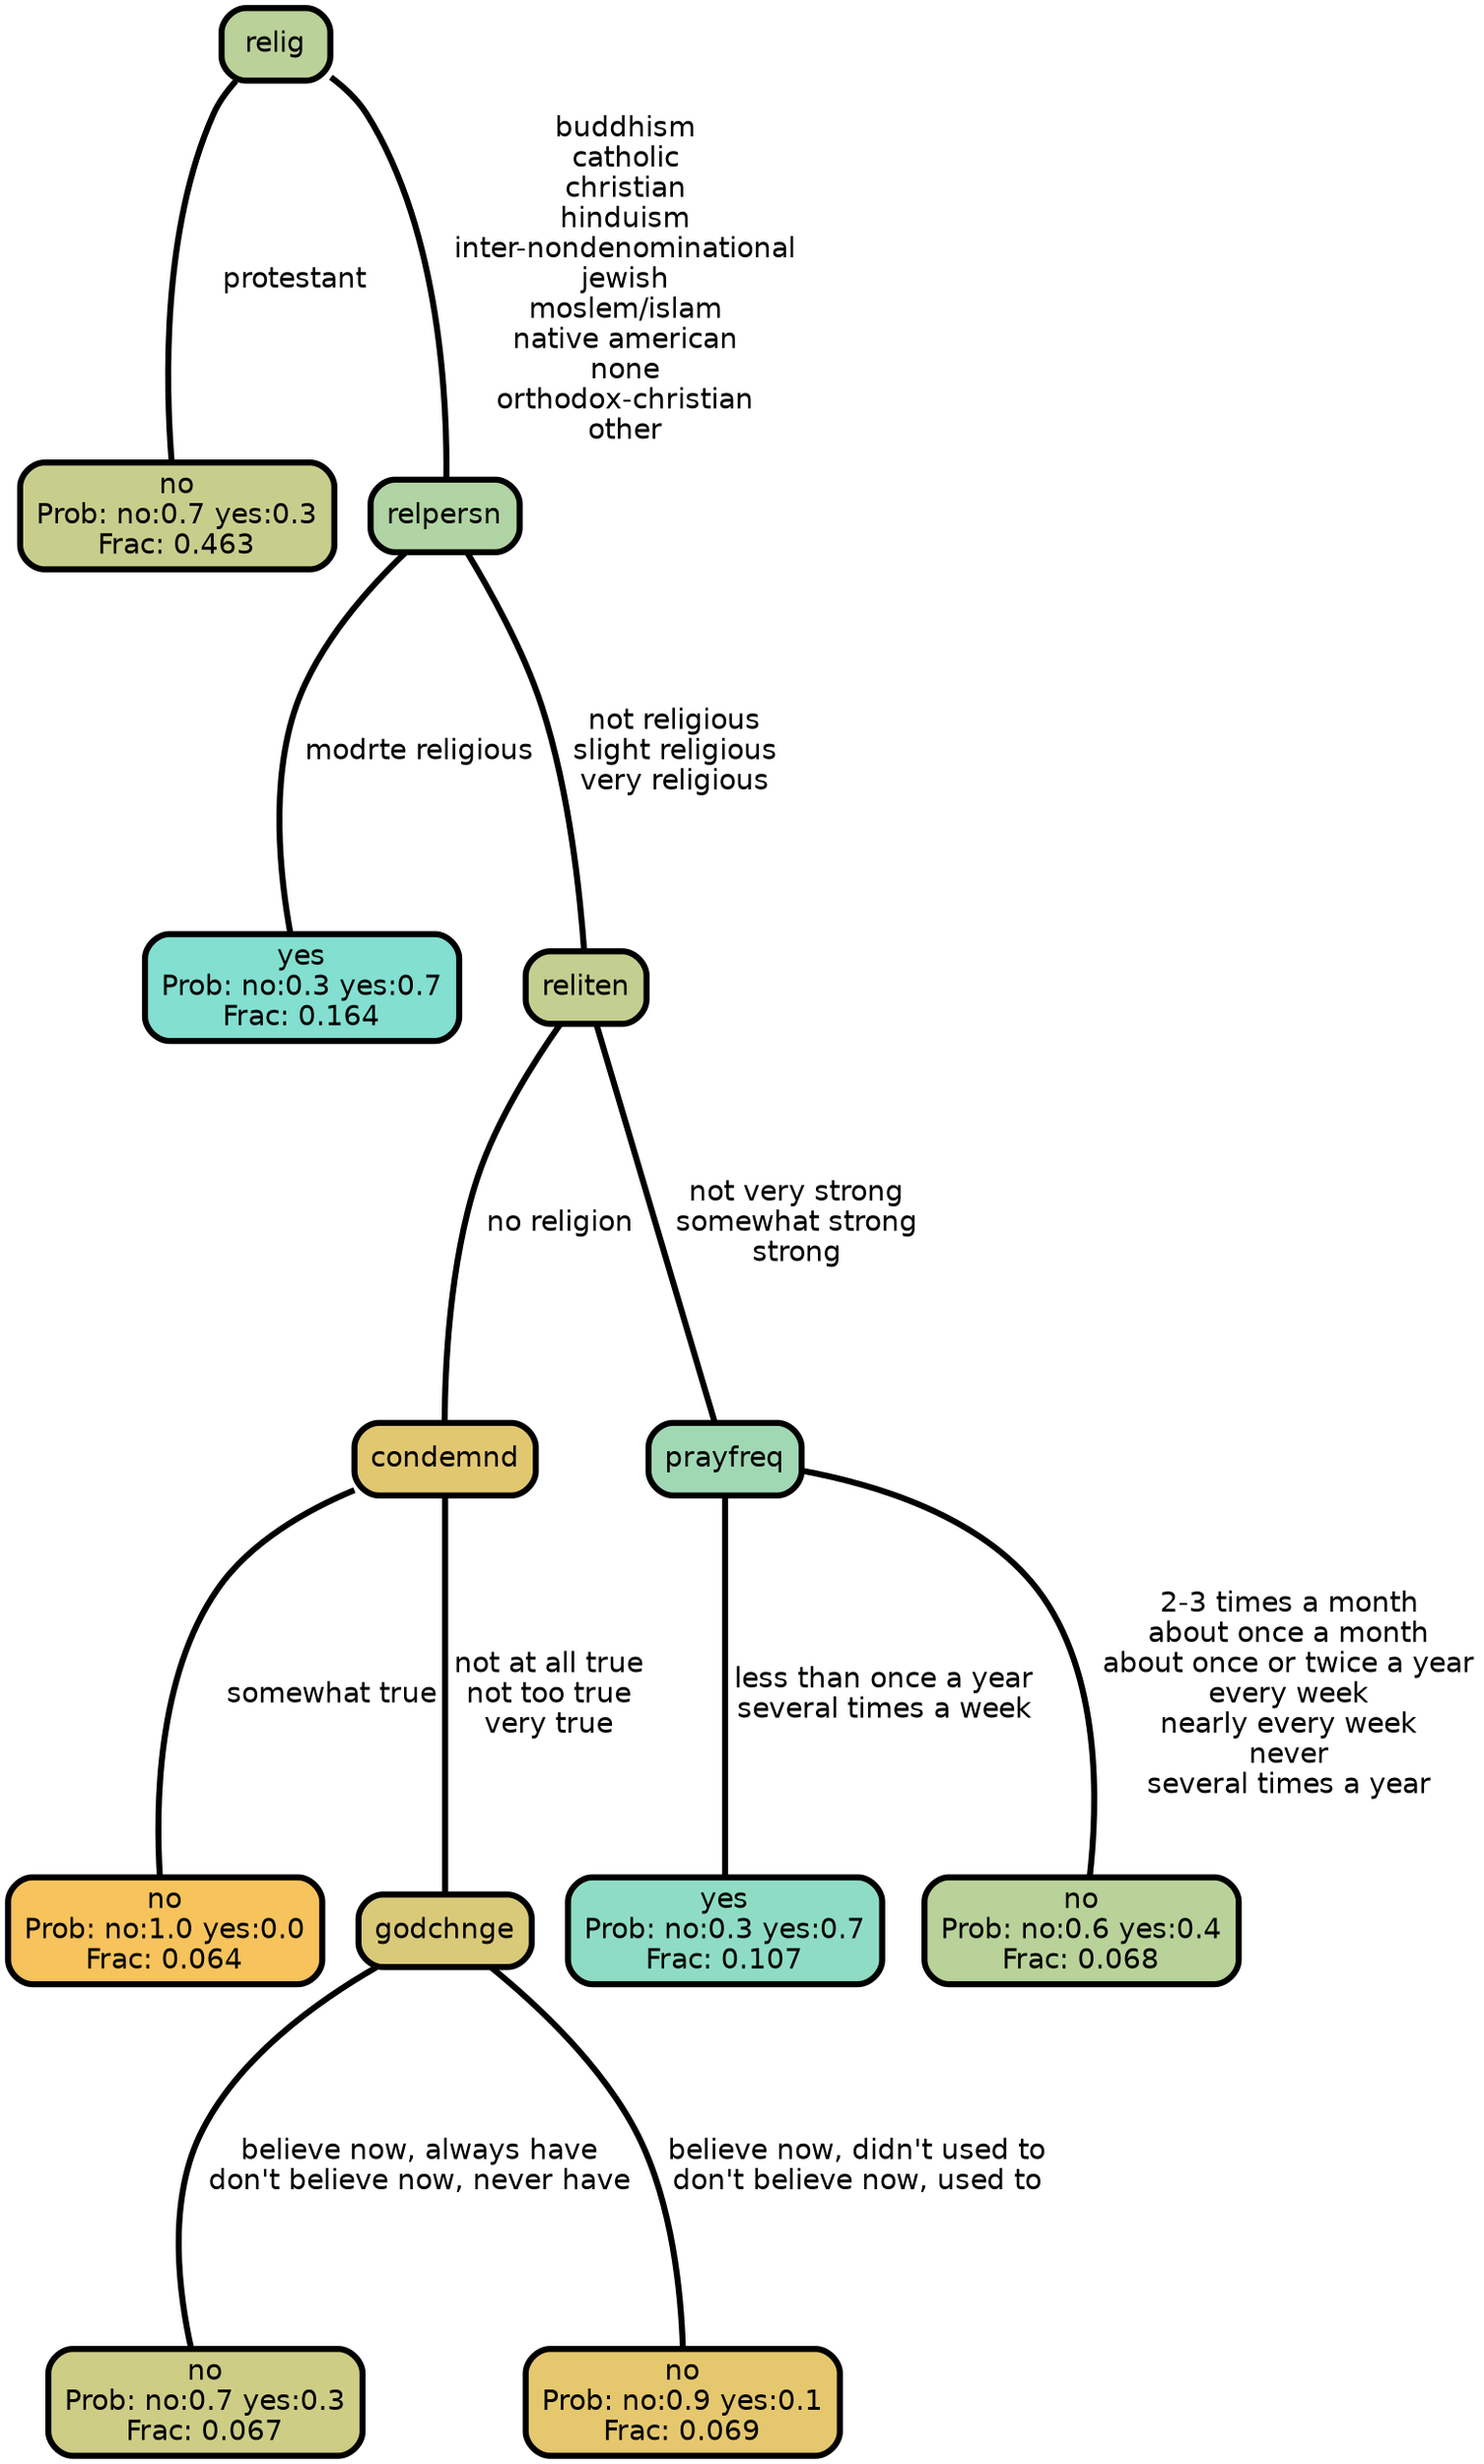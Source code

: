 graph Tree {
node [shape=box, style="filled, rounded",color="black",penwidth="3",fontcolor="black",                 fontname=helvetica] ;
graph [ranksep="0 equally", splines=straight,                 bgcolor=transparent, dpi=200] ;
edge [fontname=helvetica, color=black] ;
0 [label="no
Prob: no:0.7 yes:0.3
Frac: 0.463", fillcolor="#c7ce8c"] ;
1 [label="relig", fillcolor="#bad199"] ;
2 [label="yes
Prob: no:0.3 yes:0.7
Frac: 0.164", fillcolor="#83dfd0"] ;
3 [label="relpersn", fillcolor="#b0d4a3"] ;
4 [label="no
Prob: no:1.0 yes:0.0
Frac: 0.064", fillcolor="#f6c35d"] ;
5 [label="condemnd", fillcolor="#e2c771"] ;
6 [label="no
Prob: no:0.7 yes:0.3
Frac: 0.067", fillcolor="#cdcd86"] ;
7 [label="godchnge", fillcolor="#d9ca7a"] ;
8 [label="no
Prob: no:0.9 yes:0.1
Frac: 0.069", fillcolor="#e5c76e"] ;
9 [label="reliten", fillcolor="#c3cf90"] ;
10 [label="yes
Prob: no:0.3 yes:0.7
Frac: 0.107", fillcolor="#8fdcc4"] ;
11 [label="prayfreq", fillcolor="#a0d8b4"] ;
12 [label="no
Prob: no:0.6 yes:0.4
Frac: 0.068", fillcolor="#b9d29a"] ;
1 -- 0 [label=" protestant",penwidth=3] ;
1 -- 3 [label=" buddhism\n catholic\n christian\n hinduism\n inter-nondenominational\n jewish\n moslem/islam\n native american\n none\n orthodox-christian\n other",penwidth=3] ;
3 -- 2 [label=" modrte religious",penwidth=3] ;
3 -- 9 [label=" not religious\n slight religious\n very religious",penwidth=3] ;
5 -- 4 [label=" somewhat true",penwidth=3] ;
5 -- 7 [label=" not at all true\n not too true\n very true",penwidth=3] ;
7 -- 6 [label=" believe now, always have\n don't believe now, never have",penwidth=3] ;
7 -- 8 [label=" believe now, didn't used to\n don't believe now, used to",penwidth=3] ;
9 -- 5 [label=" no religion",penwidth=3] ;
9 -- 11 [label=" not very strong\n somewhat strong\n strong",penwidth=3] ;
11 -- 10 [label=" less than once a year\n several times a week",penwidth=3] ;
11 -- 12 [label=" 2-3 times a month\n about once a month\n about once or twice a year\n every week\n nearly every week\n never\n several times a year",penwidth=3] ;
{rank = same;}}